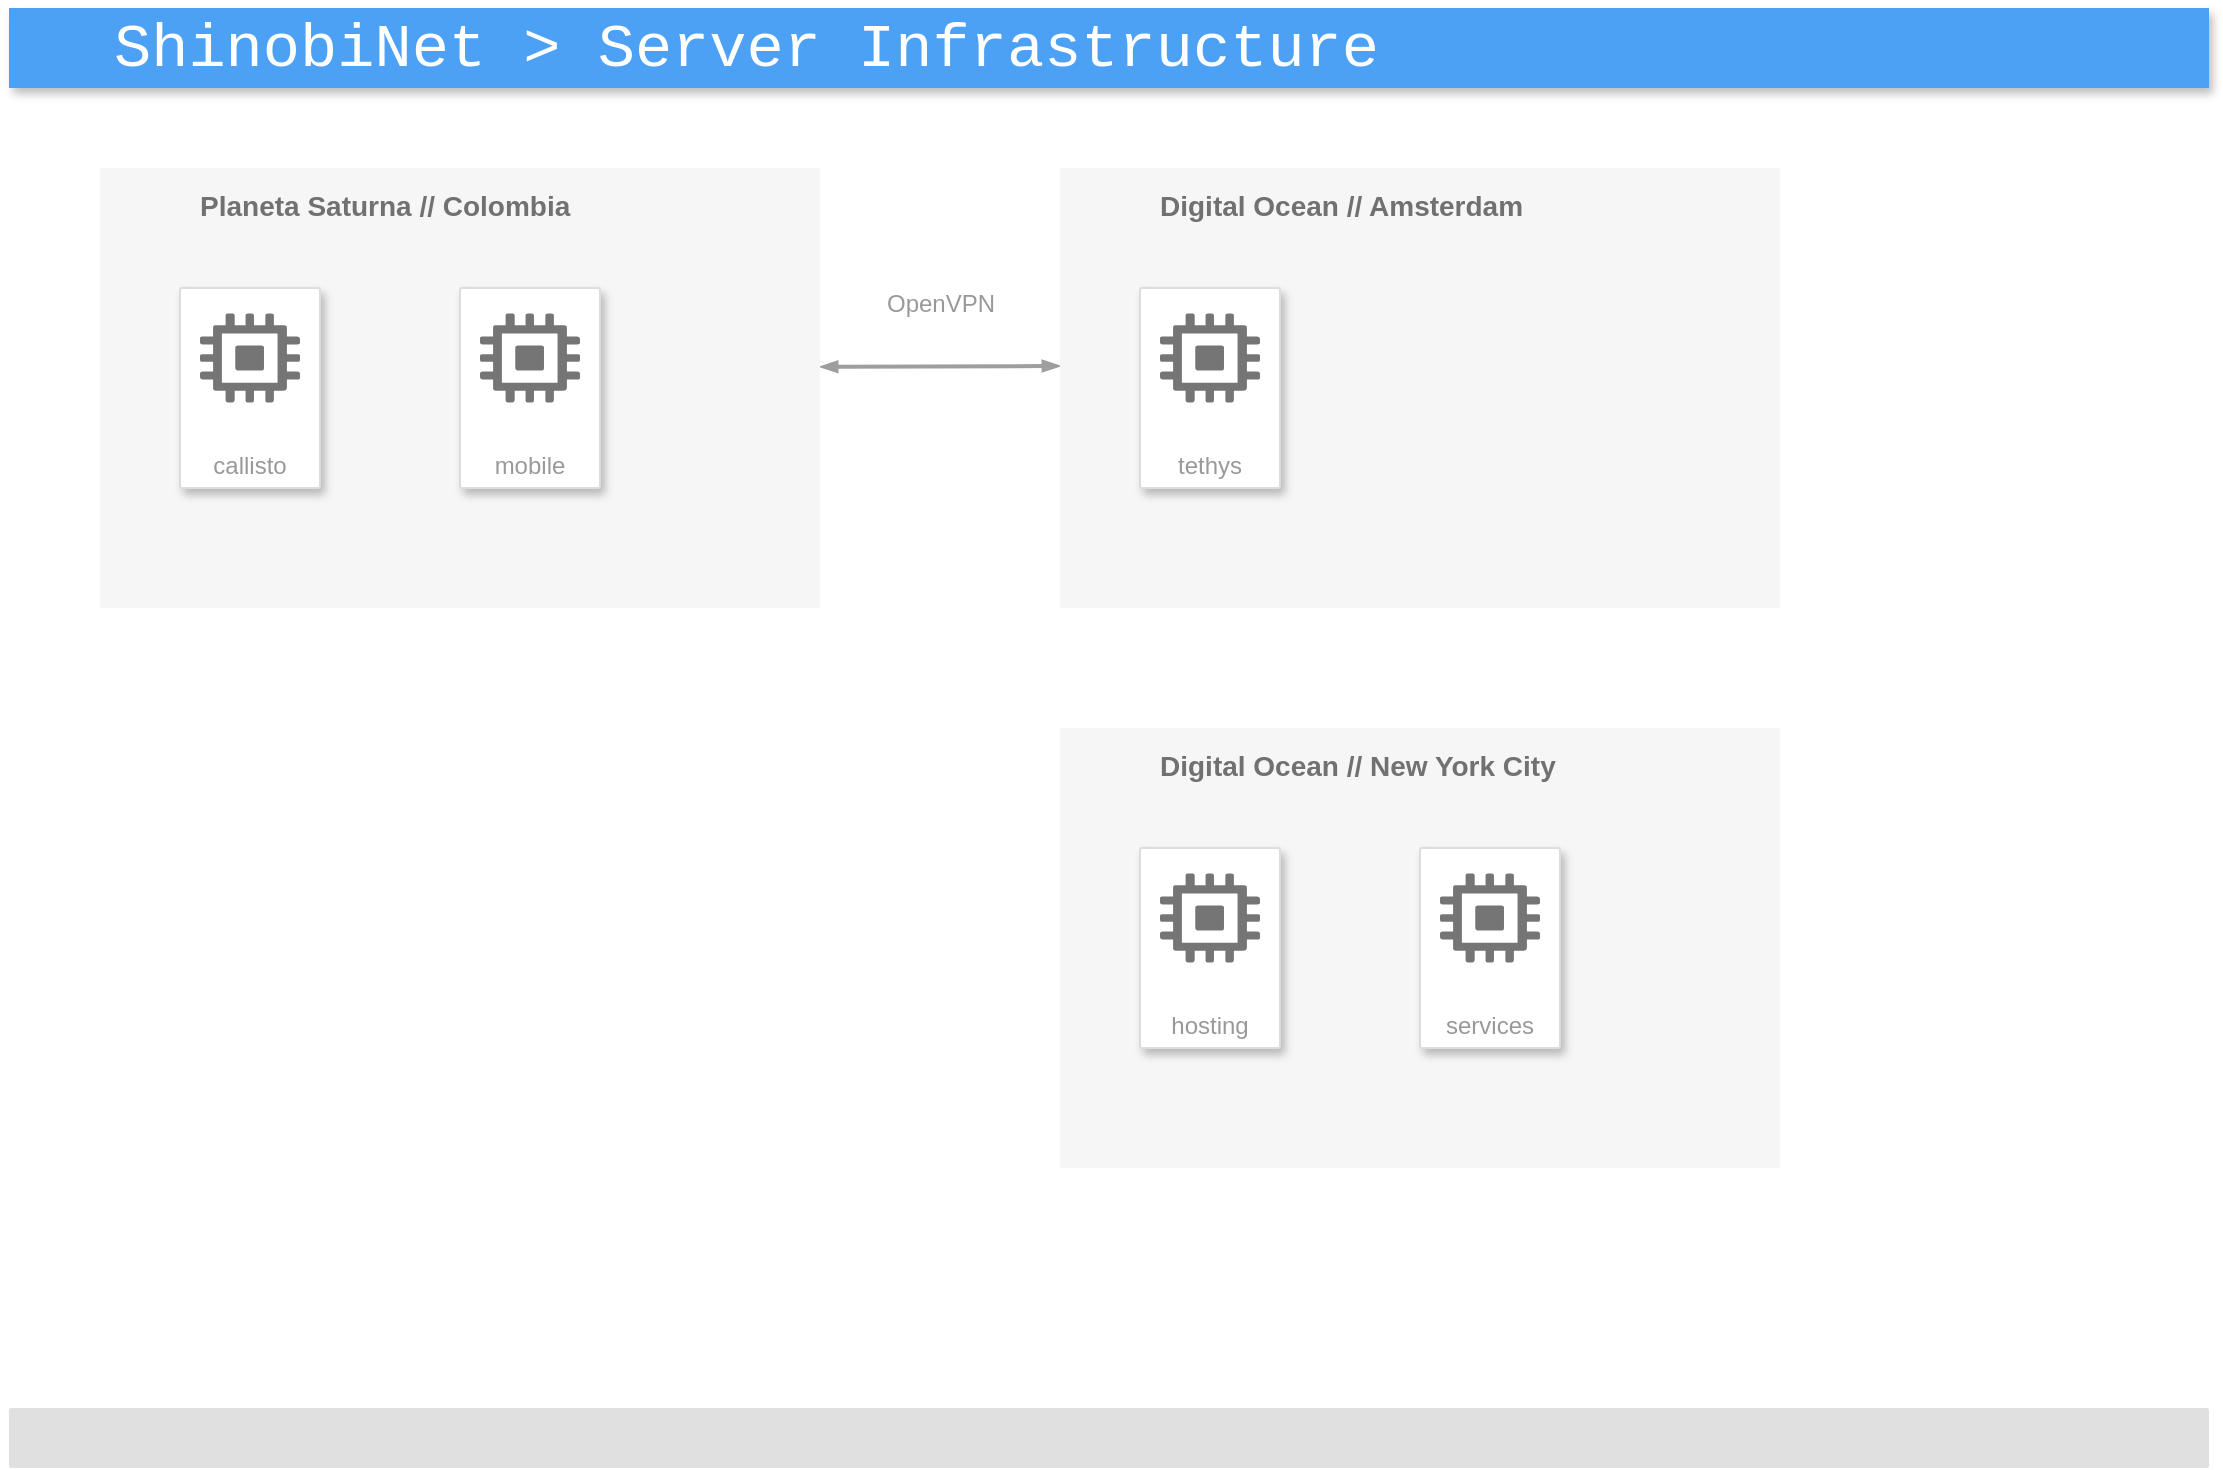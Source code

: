 <mxfile version="21.6.8" type="github">
  <diagram id="f106602c-feb2-e66a-4537-3a34d633f6aa" name="Page-1">
    <mxGraphModel dx="934" dy="784" grid="1" gridSize="10" guides="1" tooltips="1" connect="1" arrows="1" fold="1" page="1" pageScale="1" pageWidth="1169" pageHeight="827" background="none" math="0" shadow="0">
      <root>
        <mxCell id="0" />
        <mxCell id="1" parent="0" />
        <mxCell id="2" value="&lt;font face=&quot;Courier New&quot; style=&quot;font-size: 31px;&quot;&gt;ShinobiNet &amp;gt; Server Infrastructure&lt;br&gt;&lt;/font&gt;" style="fillColor=#4DA1F5;strokeColor=none;shadow=1;gradientColor=none;fontSize=14;align=left;spacingLeft=50;fontColor=#ffffff;html=1;" parent="1" vertex="1">
          <mxGeometry x="34.5" y="40" width="1100" height="40" as="geometry" />
        </mxCell>
        <mxCell id="16" value="" style="rounded=1;absoluteArcSize=1;arcSize=2;html=1;strokeColor=none;gradientColor=none;shadow=0;dashed=0;strokeColor=none;fontSize=12;fontColor=#9E9E9E;align=left;verticalAlign=top;spacing=10;spacingTop=-4;fillColor=#E0E0E0;" parent="1" vertex="1">
          <mxGeometry x="34.5" y="740" width="1100" height="30" as="geometry" />
        </mxCell>
        <mxCell id="411" value="OpenVPN" style="edgeStyle=elbowEdgeStyle;rounded=0;elbow=vertical;html=1;startArrow=blockThin;startFill=1;endArrow=blockThin;endFill=1;jettySize=auto;orthogonalLoop=1;strokeWidth=2;fontSize=12;fontColor=#999999;dashed=0;strokeColor=#9E9E9E;labelBackgroundColor=#ffffff;endSize=4;startSize=4;verticalAlign=bottom;" parent="1" edge="1">
          <mxGeometry y="22" relative="1" as="geometry">
            <mxPoint as="offset" />
            <mxPoint x="440" y="219.41" as="sourcePoint" />
            <mxPoint x="560" y="219" as="targetPoint" />
          </mxGeometry>
        </mxCell>
        <mxCell id="pTCbEYTUIdsOGGWUjZ-u-426" value="tethys" style="strokeColor=#dddddd;fillColor=#ffffff;shadow=1;strokeWidth=1;rounded=1;absoluteArcSize=1;arcSize=2;labelPosition=center;verticalLabelPosition=middle;align=center;verticalAlign=bottom;spacingLeft=0;fontColor=#999999;fontSize=12;whiteSpace=wrap;spacingBottom=2;html=1;" vertex="1" parent="1">
          <mxGeometry x="720" y="470" width="70" height="100" as="geometry" />
        </mxCell>
        <mxCell id="pTCbEYTUIdsOGGWUjZ-u-427" value="" style="dashed=0;html=1;fillColor=#757575;strokeColor=none;shape=mxgraph.gcp2.compute_engine_icon;part=1;" vertex="1" parent="pTCbEYTUIdsOGGWUjZ-u-426">
          <mxGeometry x="0.5" width="50" height="44.5" relative="1" as="geometry">
            <mxPoint x="-25" y="12.75" as="offset" />
          </mxGeometry>
        </mxCell>
        <mxCell id="pTCbEYTUIdsOGGWUjZ-u-428" style="edgeStyle=orthogonalEdgeStyle;rounded=0;orthogonalLoop=1;jettySize=auto;html=1;exitX=0.5;exitY=1;exitDx=0;exitDy=0;" edge="1" parent="1">
          <mxGeometry relative="1" as="geometry">
            <mxPoint x="260" y="90" as="sourcePoint" />
            <mxPoint x="260" y="90" as="targetPoint" />
          </mxGeometry>
        </mxCell>
        <mxCell id="pTCbEYTUIdsOGGWUjZ-u-431" value="&lt;b&gt;Digital Ocean // New York City&lt;br&gt;&lt;/b&gt;" style="fillColor=#F6F6F6;strokeColor=none;shadow=0;gradientColor=none;fontSize=14;align=left;spacing=10;fontColor=#717171;9E9E9E;verticalAlign=top;spacingTop=-4;fontStyle=0;spacingLeft=40;html=1;" vertex="1" parent="1">
          <mxGeometry x="560" y="400" width="360" height="220" as="geometry" />
        </mxCell>
        <mxCell id="pTCbEYTUIdsOGGWUjZ-u-432" value="hosting" style="strokeColor=#dddddd;fillColor=#ffffff;shadow=1;strokeWidth=1;rounded=1;absoluteArcSize=1;arcSize=2;labelPosition=center;verticalLabelPosition=middle;align=center;verticalAlign=bottom;spacingLeft=0;fontColor=#999999;fontSize=12;whiteSpace=wrap;spacingBottom=2;html=1;" vertex="1" parent="1">
          <mxGeometry x="600" y="460" width="70" height="100" as="geometry" />
        </mxCell>
        <mxCell id="pTCbEYTUIdsOGGWUjZ-u-433" value="" style="dashed=0;html=1;fillColor=#757575;strokeColor=none;shape=mxgraph.gcp2.compute_engine_icon;part=1;" vertex="1" parent="pTCbEYTUIdsOGGWUjZ-u-432">
          <mxGeometry x="0.5" width="50" height="44.5" relative="1" as="geometry">
            <mxPoint x="-25" y="12.75" as="offset" />
          </mxGeometry>
        </mxCell>
        <mxCell id="pTCbEYTUIdsOGGWUjZ-u-437" value="services" style="strokeColor=#dddddd;fillColor=#ffffff;shadow=1;strokeWidth=1;rounded=1;absoluteArcSize=1;arcSize=2;labelPosition=center;verticalLabelPosition=middle;align=center;verticalAlign=bottom;spacingLeft=0;fontColor=#999999;fontSize=12;whiteSpace=wrap;spacingBottom=2;html=1;" vertex="1" parent="1">
          <mxGeometry x="740" y="460" width="70" height="100" as="geometry" />
        </mxCell>
        <mxCell id="pTCbEYTUIdsOGGWUjZ-u-438" value="" style="dashed=0;html=1;fillColor=#757575;strokeColor=none;shape=mxgraph.gcp2.compute_engine_icon;part=1;" vertex="1" parent="pTCbEYTUIdsOGGWUjZ-u-437">
          <mxGeometry x="0.5" width="50" height="44.5" relative="1" as="geometry">
            <mxPoint x="-25" y="12.75" as="offset" />
          </mxGeometry>
        </mxCell>
        <mxCell id="pTCbEYTUIdsOGGWUjZ-u-441" value="tethys" style="strokeColor=#dddddd;fillColor=#ffffff;shadow=1;strokeWidth=1;rounded=1;absoluteArcSize=1;arcSize=2;labelPosition=center;verticalLabelPosition=middle;align=center;verticalAlign=bottom;spacingLeft=0;fontColor=#999999;fontSize=12;whiteSpace=wrap;spacingBottom=2;html=1;" vertex="1" parent="1">
          <mxGeometry x="240" y="190" width="70" height="100" as="geometry" />
        </mxCell>
        <mxCell id="pTCbEYTUIdsOGGWUjZ-u-442" value="" style="dashed=0;html=1;fillColor=#757575;strokeColor=none;shape=mxgraph.gcp2.compute_engine_icon;part=1;" vertex="1" parent="pTCbEYTUIdsOGGWUjZ-u-441">
          <mxGeometry x="0.5" width="50" height="44.5" relative="1" as="geometry">
            <mxPoint x="-25" y="12.75" as="offset" />
          </mxGeometry>
        </mxCell>
        <mxCell id="pTCbEYTUIdsOGGWUjZ-u-443" value="&lt;b&gt;Planeta Saturna // Colombia&lt;br&gt;&lt;/b&gt;" style="fillColor=#F6F6F6;strokeColor=none;shadow=0;gradientColor=none;fontSize=14;align=left;spacing=10;fontColor=#717171;9E9E9E;verticalAlign=top;spacingTop=-4;fontStyle=0;spacingLeft=40;html=1;" vertex="1" parent="1">
          <mxGeometry x="80" y="120" width="360" height="220" as="geometry" />
        </mxCell>
        <mxCell id="pTCbEYTUIdsOGGWUjZ-u-444" value="callisto" style="strokeColor=#dddddd;fillColor=#ffffff;shadow=1;strokeWidth=1;rounded=1;absoluteArcSize=1;arcSize=2;labelPosition=center;verticalLabelPosition=middle;align=center;verticalAlign=bottom;spacingLeft=0;fontColor=#999999;fontSize=12;whiteSpace=wrap;spacingBottom=2;html=1;" vertex="1" parent="1">
          <mxGeometry x="120" y="180" width="70" height="100" as="geometry" />
        </mxCell>
        <mxCell id="pTCbEYTUIdsOGGWUjZ-u-445" value="" style="dashed=0;html=1;fillColor=#757575;strokeColor=none;shape=mxgraph.gcp2.compute_engine_icon;part=1;" vertex="1" parent="pTCbEYTUIdsOGGWUjZ-u-444">
          <mxGeometry x="0.5" width="50" height="44.5" relative="1" as="geometry">
            <mxPoint x="-25" y="12.75" as="offset" />
          </mxGeometry>
        </mxCell>
        <mxCell id="pTCbEYTUIdsOGGWUjZ-u-446" value="mobile" style="strokeColor=#dddddd;fillColor=#ffffff;shadow=1;strokeWidth=1;rounded=1;absoluteArcSize=1;arcSize=2;labelPosition=center;verticalLabelPosition=middle;align=center;verticalAlign=bottom;spacingLeft=0;fontColor=#999999;fontSize=12;whiteSpace=wrap;spacingBottom=2;html=1;" vertex="1" parent="1">
          <mxGeometry x="260" y="180" width="70" height="100" as="geometry" />
        </mxCell>
        <mxCell id="pTCbEYTUIdsOGGWUjZ-u-447" value="" style="dashed=0;html=1;fillColor=#757575;strokeColor=none;shape=mxgraph.gcp2.compute_engine_icon;part=1;" vertex="1" parent="pTCbEYTUIdsOGGWUjZ-u-446">
          <mxGeometry x="0.5" width="50" height="44.5" relative="1" as="geometry">
            <mxPoint x="-25" y="12.75" as="offset" />
          </mxGeometry>
        </mxCell>
        <mxCell id="pTCbEYTUIdsOGGWUjZ-u-448" value="tethys" style="strokeColor=#dddddd;fillColor=#ffffff;shadow=1;strokeWidth=1;rounded=1;absoluteArcSize=1;arcSize=2;labelPosition=center;verticalLabelPosition=middle;align=center;verticalAlign=bottom;spacingLeft=0;fontColor=#999999;fontSize=12;whiteSpace=wrap;spacingBottom=2;html=1;" vertex="1" parent="1">
          <mxGeometry x="720" y="190" width="70" height="100" as="geometry" />
        </mxCell>
        <mxCell id="pTCbEYTUIdsOGGWUjZ-u-449" value="" style="dashed=0;html=1;fillColor=#757575;strokeColor=none;shape=mxgraph.gcp2.compute_engine_icon;part=1;" vertex="1" parent="pTCbEYTUIdsOGGWUjZ-u-448">
          <mxGeometry x="0.5" width="50" height="44.5" relative="1" as="geometry">
            <mxPoint x="-25" y="12.75" as="offset" />
          </mxGeometry>
        </mxCell>
        <mxCell id="pTCbEYTUIdsOGGWUjZ-u-450" value="&lt;b&gt;Digital Ocean // Amsterdam&lt;br&gt;&lt;/b&gt;" style="fillColor=#F6F6F6;strokeColor=none;shadow=0;gradientColor=none;fontSize=14;align=left;spacing=10;fontColor=#717171;9E9E9E;verticalAlign=top;spacingTop=-4;fontStyle=0;spacingLeft=40;html=1;" vertex="1" parent="1">
          <mxGeometry x="560" y="120" width="360" height="220" as="geometry" />
        </mxCell>
        <mxCell id="pTCbEYTUIdsOGGWUjZ-u-451" value="tethys" style="strokeColor=#dddddd;fillColor=#ffffff;shadow=1;strokeWidth=1;rounded=1;absoluteArcSize=1;arcSize=2;labelPosition=center;verticalLabelPosition=middle;align=center;verticalAlign=bottom;spacingLeft=0;fontColor=#999999;fontSize=12;whiteSpace=wrap;spacingBottom=2;html=1;" vertex="1" parent="1">
          <mxGeometry x="600" y="180" width="70" height="100" as="geometry" />
        </mxCell>
        <mxCell id="pTCbEYTUIdsOGGWUjZ-u-452" value="" style="dashed=0;html=1;fillColor=#757575;strokeColor=none;shape=mxgraph.gcp2.compute_engine_icon;part=1;" vertex="1" parent="pTCbEYTUIdsOGGWUjZ-u-451">
          <mxGeometry x="0.5" width="50" height="44.5" relative="1" as="geometry">
            <mxPoint x="-25" y="12.75" as="offset" />
          </mxGeometry>
        </mxCell>
      </root>
    </mxGraphModel>
  </diagram>
</mxfile>
